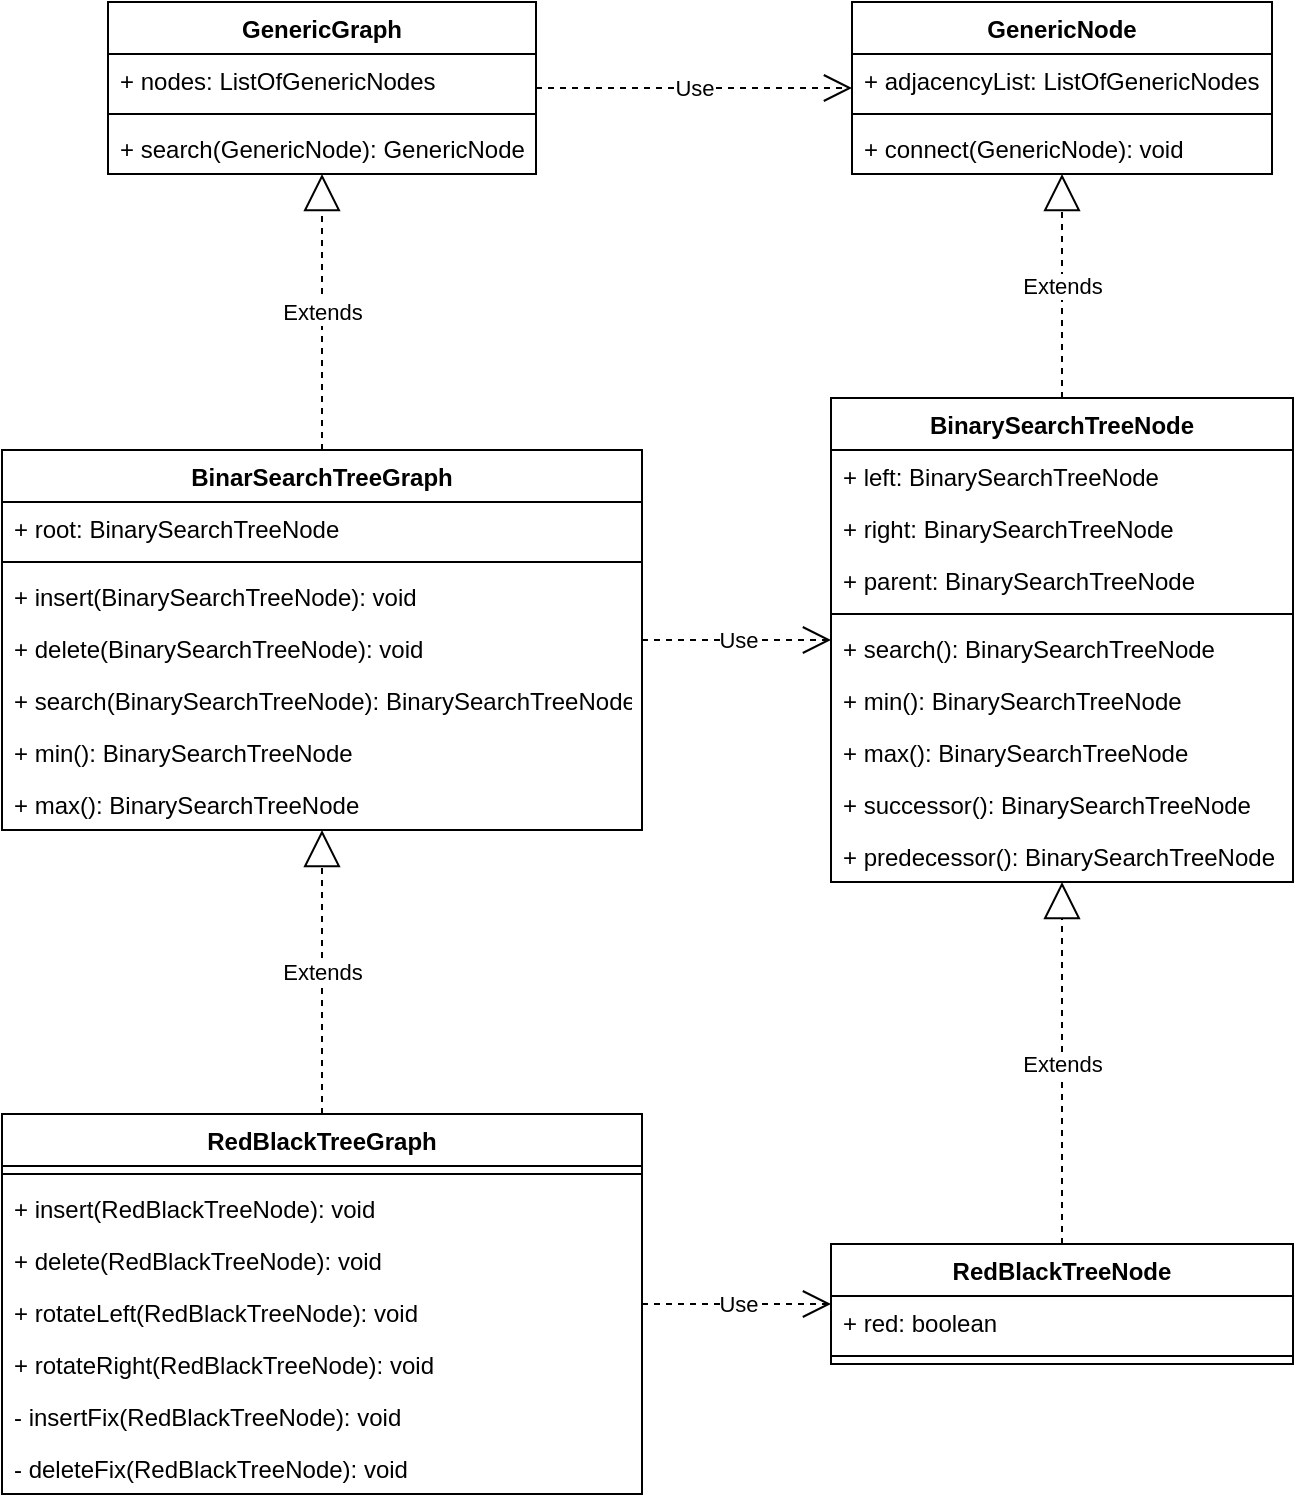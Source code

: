 <mxfile version="20.0.4" type="github">
  <diagram id="C5RBs43oDa-KdzZeNtuy" name="Page-1">
    <mxGraphModel dx="1145" dy="770" grid="1" gridSize="10" guides="1" tooltips="1" connect="1" arrows="1" fold="1" page="1" pageScale="1" pageWidth="827" pageHeight="1169" math="0" shadow="0">
      <root>
        <mxCell id="WIyWlLk6GJQsqaUBKTNV-0" />
        <mxCell id="WIyWlLk6GJQsqaUBKTNV-1" parent="WIyWlLk6GJQsqaUBKTNV-0" />
        <mxCell id="eS6HoDvDFkSvX2eC2Q-J-0" value="GenericGraph" style="swimlane;fontStyle=1;align=center;verticalAlign=top;childLayout=stackLayout;horizontal=1;startSize=26;horizontalStack=0;resizeParent=1;resizeParentMax=0;resizeLast=0;collapsible=1;marginBottom=0;" vertex="1" parent="WIyWlLk6GJQsqaUBKTNV-1">
          <mxGeometry x="144" y="40" width="214" height="86" as="geometry" />
        </mxCell>
        <mxCell id="eS6HoDvDFkSvX2eC2Q-J-1" value="+ nodes: ListOfGenericNodes" style="text;strokeColor=none;fillColor=none;align=left;verticalAlign=top;spacingLeft=4;spacingRight=4;overflow=hidden;rotatable=0;points=[[0,0.5],[1,0.5]];portConstraint=eastwest;" vertex="1" parent="eS6HoDvDFkSvX2eC2Q-J-0">
          <mxGeometry y="26" width="214" height="26" as="geometry" />
        </mxCell>
        <mxCell id="eS6HoDvDFkSvX2eC2Q-J-2" value="" style="line;strokeWidth=1;fillColor=none;align=left;verticalAlign=middle;spacingTop=-1;spacingLeft=3;spacingRight=3;rotatable=0;labelPosition=right;points=[];portConstraint=eastwest;" vertex="1" parent="eS6HoDvDFkSvX2eC2Q-J-0">
          <mxGeometry y="52" width="214" height="8" as="geometry" />
        </mxCell>
        <mxCell id="eS6HoDvDFkSvX2eC2Q-J-39" value="+ search(GenericNode): GenericNode" style="text;strokeColor=none;fillColor=none;align=left;verticalAlign=top;spacingLeft=4;spacingRight=4;overflow=hidden;rotatable=0;points=[[0,0.5],[1,0.5]];portConstraint=eastwest;" vertex="1" parent="eS6HoDvDFkSvX2eC2Q-J-0">
          <mxGeometry y="60" width="214" height="26" as="geometry" />
        </mxCell>
        <mxCell id="eS6HoDvDFkSvX2eC2Q-J-8" value="GenericNode" style="swimlane;fontStyle=1;align=center;verticalAlign=top;childLayout=stackLayout;horizontal=1;startSize=26;horizontalStack=0;resizeParent=1;resizeParentMax=0;resizeLast=0;collapsible=1;marginBottom=0;" vertex="1" parent="WIyWlLk6GJQsqaUBKTNV-1">
          <mxGeometry x="516" y="40" width="210" height="86" as="geometry" />
        </mxCell>
        <mxCell id="eS6HoDvDFkSvX2eC2Q-J-9" value="+ adjacencyList: ListOfGenericNodes" style="text;strokeColor=none;fillColor=none;align=left;verticalAlign=top;spacingLeft=4;spacingRight=4;overflow=hidden;rotatable=0;points=[[0,0.5],[1,0.5]];portConstraint=eastwest;" vertex="1" parent="eS6HoDvDFkSvX2eC2Q-J-8">
          <mxGeometry y="26" width="210" height="26" as="geometry" />
        </mxCell>
        <mxCell id="eS6HoDvDFkSvX2eC2Q-J-10" value="" style="line;strokeWidth=1;fillColor=none;align=left;verticalAlign=middle;spacingTop=-1;spacingLeft=3;spacingRight=3;rotatable=0;labelPosition=right;points=[];portConstraint=eastwest;" vertex="1" parent="eS6HoDvDFkSvX2eC2Q-J-8">
          <mxGeometry y="52" width="210" height="8" as="geometry" />
        </mxCell>
        <mxCell id="eS6HoDvDFkSvX2eC2Q-J-11" value="+ connect(GenericNode): void" style="text;strokeColor=none;fillColor=none;align=left;verticalAlign=top;spacingLeft=4;spacingRight=4;overflow=hidden;rotatable=0;points=[[0,0.5],[1,0.5]];portConstraint=eastwest;" vertex="1" parent="eS6HoDvDFkSvX2eC2Q-J-8">
          <mxGeometry y="60" width="210" height="26" as="geometry" />
        </mxCell>
        <mxCell id="eS6HoDvDFkSvX2eC2Q-J-12" value="BinarySearchTreeNode" style="swimlane;fontStyle=1;align=center;verticalAlign=top;childLayout=stackLayout;horizontal=1;startSize=26;horizontalStack=0;resizeParent=1;resizeParentMax=0;resizeLast=0;collapsible=1;marginBottom=0;" vertex="1" parent="WIyWlLk6GJQsqaUBKTNV-1">
          <mxGeometry x="505.5" y="238" width="231" height="242" as="geometry" />
        </mxCell>
        <mxCell id="eS6HoDvDFkSvX2eC2Q-J-13" value="+ left: BinarySearchTreeNode" style="text;strokeColor=none;fillColor=none;align=left;verticalAlign=top;spacingLeft=4;spacingRight=4;overflow=hidden;rotatable=0;points=[[0,0.5],[1,0.5]];portConstraint=eastwest;" vertex="1" parent="eS6HoDvDFkSvX2eC2Q-J-12">
          <mxGeometry y="26" width="231" height="26" as="geometry" />
        </mxCell>
        <mxCell id="eS6HoDvDFkSvX2eC2Q-J-16" value="+ right: BinarySearchTreeNode" style="text;strokeColor=none;fillColor=none;align=left;verticalAlign=top;spacingLeft=4;spacingRight=4;overflow=hidden;rotatable=0;points=[[0,0.5],[1,0.5]];portConstraint=eastwest;" vertex="1" parent="eS6HoDvDFkSvX2eC2Q-J-12">
          <mxGeometry y="52" width="231" height="26" as="geometry" />
        </mxCell>
        <mxCell id="eS6HoDvDFkSvX2eC2Q-J-17" value="+ parent: BinarySearchTreeNode" style="text;strokeColor=none;fillColor=none;align=left;verticalAlign=top;spacingLeft=4;spacingRight=4;overflow=hidden;rotatable=0;points=[[0,0.5],[1,0.5]];portConstraint=eastwest;" vertex="1" parent="eS6HoDvDFkSvX2eC2Q-J-12">
          <mxGeometry y="78" width="231" height="26" as="geometry" />
        </mxCell>
        <mxCell id="eS6HoDvDFkSvX2eC2Q-J-14" value="" style="line;strokeWidth=1;fillColor=none;align=left;verticalAlign=middle;spacingTop=-1;spacingLeft=3;spacingRight=3;rotatable=0;labelPosition=right;points=[];portConstraint=eastwest;" vertex="1" parent="eS6HoDvDFkSvX2eC2Q-J-12">
          <mxGeometry y="104" width="231" height="8" as="geometry" />
        </mxCell>
        <mxCell id="eS6HoDvDFkSvX2eC2Q-J-28" value="+ search(): BinarySearchTreeNode" style="text;strokeColor=none;fillColor=none;align=left;verticalAlign=top;spacingLeft=4;spacingRight=4;overflow=hidden;rotatable=0;points=[[0,0.5],[1,0.5]];portConstraint=eastwest;" vertex="1" parent="eS6HoDvDFkSvX2eC2Q-J-12">
          <mxGeometry y="112" width="231" height="26" as="geometry" />
        </mxCell>
        <mxCell id="eS6HoDvDFkSvX2eC2Q-J-31" value="+ min(): BinarySearchTreeNode" style="text;strokeColor=none;fillColor=none;align=left;verticalAlign=top;spacingLeft=4;spacingRight=4;overflow=hidden;rotatable=0;points=[[0,0.5],[1,0.5]];portConstraint=eastwest;" vertex="1" parent="eS6HoDvDFkSvX2eC2Q-J-12">
          <mxGeometry y="138" width="231" height="26" as="geometry" />
        </mxCell>
        <mxCell id="eS6HoDvDFkSvX2eC2Q-J-30" value="+ max(): BinarySearchTreeNode" style="text;strokeColor=none;fillColor=none;align=left;verticalAlign=top;spacingLeft=4;spacingRight=4;overflow=hidden;rotatable=0;points=[[0,0.5],[1,0.5]];portConstraint=eastwest;" vertex="1" parent="eS6HoDvDFkSvX2eC2Q-J-12">
          <mxGeometry y="164" width="231" height="26" as="geometry" />
        </mxCell>
        <mxCell id="eS6HoDvDFkSvX2eC2Q-J-33" value="+ successor(): BinarySearchTreeNode" style="text;strokeColor=none;fillColor=none;align=left;verticalAlign=top;spacingLeft=4;spacingRight=4;overflow=hidden;rotatable=0;points=[[0,0.5],[1,0.5]];portConstraint=eastwest;" vertex="1" parent="eS6HoDvDFkSvX2eC2Q-J-12">
          <mxGeometry y="190" width="231" height="26" as="geometry" />
        </mxCell>
        <mxCell id="eS6HoDvDFkSvX2eC2Q-J-32" value="+ predecessor(): BinarySearchTreeNode" style="text;strokeColor=none;fillColor=none;align=left;verticalAlign=top;spacingLeft=4;spacingRight=4;overflow=hidden;rotatable=0;points=[[0,0.5],[1,0.5]];portConstraint=eastwest;" vertex="1" parent="eS6HoDvDFkSvX2eC2Q-J-12">
          <mxGeometry y="216" width="231" height="26" as="geometry" />
        </mxCell>
        <mxCell id="eS6HoDvDFkSvX2eC2Q-J-18" value="BinarSearchTreeGraph" style="swimlane;fontStyle=1;align=center;verticalAlign=top;childLayout=stackLayout;horizontal=1;startSize=26;horizontalStack=0;resizeParent=1;resizeParentMax=0;resizeLast=0;collapsible=1;marginBottom=0;" vertex="1" parent="WIyWlLk6GJQsqaUBKTNV-1">
          <mxGeometry x="91" y="264" width="320" height="190" as="geometry" />
        </mxCell>
        <mxCell id="eS6HoDvDFkSvX2eC2Q-J-19" value="+ root: BinarySearchTreeNode" style="text;strokeColor=none;fillColor=none;align=left;verticalAlign=top;spacingLeft=4;spacingRight=4;overflow=hidden;rotatable=0;points=[[0,0.5],[1,0.5]];portConstraint=eastwest;" vertex="1" parent="eS6HoDvDFkSvX2eC2Q-J-18">
          <mxGeometry y="26" width="320" height="26" as="geometry" />
        </mxCell>
        <mxCell id="eS6HoDvDFkSvX2eC2Q-J-20" value="" style="line;strokeWidth=1;fillColor=none;align=left;verticalAlign=middle;spacingTop=-1;spacingLeft=3;spacingRight=3;rotatable=0;labelPosition=right;points=[];portConstraint=eastwest;" vertex="1" parent="eS6HoDvDFkSvX2eC2Q-J-18">
          <mxGeometry y="52" width="320" height="8" as="geometry" />
        </mxCell>
        <mxCell id="eS6HoDvDFkSvX2eC2Q-J-22" value="+ insert(BinarySearchTreeNode): void" style="text;strokeColor=none;fillColor=none;align=left;verticalAlign=top;spacingLeft=4;spacingRight=4;overflow=hidden;rotatable=0;points=[[0,0.5],[1,0.5]];portConstraint=eastwest;" vertex="1" parent="eS6HoDvDFkSvX2eC2Q-J-18">
          <mxGeometry y="60" width="320" height="26" as="geometry" />
        </mxCell>
        <mxCell id="eS6HoDvDFkSvX2eC2Q-J-23" value="+ delete(BinarySearchTreeNode): void" style="text;strokeColor=none;fillColor=none;align=left;verticalAlign=top;spacingLeft=4;spacingRight=4;overflow=hidden;rotatable=0;points=[[0,0.5],[1,0.5]];portConstraint=eastwest;" vertex="1" parent="eS6HoDvDFkSvX2eC2Q-J-18">
          <mxGeometry y="86" width="320" height="26" as="geometry" />
        </mxCell>
        <mxCell id="eS6HoDvDFkSvX2eC2Q-J-26" value="+ search(BinarySearchTreeNode): BinarySearchTreeNode" style="text;strokeColor=none;fillColor=none;align=left;verticalAlign=top;spacingLeft=4;spacingRight=4;overflow=hidden;rotatable=0;points=[[0,0.5],[1,0.5]];portConstraint=eastwest;" vertex="1" parent="eS6HoDvDFkSvX2eC2Q-J-18">
          <mxGeometry y="112" width="320" height="26" as="geometry" />
        </mxCell>
        <mxCell id="eS6HoDvDFkSvX2eC2Q-J-27" value="+ min(): BinarySearchTreeNode" style="text;strokeColor=none;fillColor=none;align=left;verticalAlign=top;spacingLeft=4;spacingRight=4;overflow=hidden;rotatable=0;points=[[0,0.5],[1,0.5]];portConstraint=eastwest;" vertex="1" parent="eS6HoDvDFkSvX2eC2Q-J-18">
          <mxGeometry y="138" width="320" height="26" as="geometry" />
        </mxCell>
        <mxCell id="eS6HoDvDFkSvX2eC2Q-J-25" value="+ max(): BinarySearchTreeNode" style="text;strokeColor=none;fillColor=none;align=left;verticalAlign=top;spacingLeft=4;spacingRight=4;overflow=hidden;rotatable=0;points=[[0,0.5],[1,0.5]];portConstraint=eastwest;" vertex="1" parent="eS6HoDvDFkSvX2eC2Q-J-18">
          <mxGeometry y="164" width="320" height="26" as="geometry" />
        </mxCell>
        <mxCell id="eS6HoDvDFkSvX2eC2Q-J-40" value="Extends" style="endArrow=block;endSize=16;endFill=0;html=1;rounded=0;dashed=1;" edge="1" parent="WIyWlLk6GJQsqaUBKTNV-1" source="eS6HoDvDFkSvX2eC2Q-J-12" target="eS6HoDvDFkSvX2eC2Q-J-8">
          <mxGeometry width="160" relative="1" as="geometry">
            <mxPoint x="345.5" y="660" as="sourcePoint" />
            <mxPoint x="505.5" y="660" as="targetPoint" />
          </mxGeometry>
        </mxCell>
        <mxCell id="eS6HoDvDFkSvX2eC2Q-J-41" value="Extends" style="endArrow=block;endSize=16;endFill=0;html=1;rounded=0;dashed=1;" edge="1" parent="WIyWlLk6GJQsqaUBKTNV-1" source="eS6HoDvDFkSvX2eC2Q-J-18" target="eS6HoDvDFkSvX2eC2Q-J-0">
          <mxGeometry width="160" relative="1" as="geometry">
            <mxPoint x="520" y="585" as="sourcePoint" />
            <mxPoint x="680" y="585" as="targetPoint" />
          </mxGeometry>
        </mxCell>
        <mxCell id="eS6HoDvDFkSvX2eC2Q-J-42" value="Use" style="endArrow=open;endSize=12;dashed=1;html=1;rounded=0;" edge="1" parent="WIyWlLk6GJQsqaUBKTNV-1" source="eS6HoDvDFkSvX2eC2Q-J-18" target="eS6HoDvDFkSvX2eC2Q-J-12">
          <mxGeometry width="160" relative="1" as="geometry">
            <mxPoint x="251" y="540" as="sourcePoint" />
            <mxPoint x="411" y="540" as="targetPoint" />
          </mxGeometry>
        </mxCell>
        <mxCell id="eS6HoDvDFkSvX2eC2Q-J-43" value="Use" style="endArrow=open;endSize=12;dashed=1;html=1;rounded=0;" edge="1" parent="WIyWlLk6GJQsqaUBKTNV-1" source="eS6HoDvDFkSvX2eC2Q-J-0" target="eS6HoDvDFkSvX2eC2Q-J-8">
          <mxGeometry width="160" relative="1" as="geometry">
            <mxPoint x="120" y="620" as="sourcePoint" />
            <mxPoint x="280" y="620" as="targetPoint" />
          </mxGeometry>
        </mxCell>
        <mxCell id="eS6HoDvDFkSvX2eC2Q-J-52" value="RedBlackTreeNode" style="swimlane;fontStyle=1;align=center;verticalAlign=top;childLayout=stackLayout;horizontal=1;startSize=26;horizontalStack=0;resizeParent=1;resizeParentMax=0;resizeLast=0;collapsible=1;marginBottom=0;" vertex="1" parent="WIyWlLk6GJQsqaUBKTNV-1">
          <mxGeometry x="505.5" y="661" width="231" height="60" as="geometry" />
        </mxCell>
        <mxCell id="eS6HoDvDFkSvX2eC2Q-J-73" value="+ red: boolean" style="text;strokeColor=none;fillColor=none;align=left;verticalAlign=top;spacingLeft=4;spacingRight=4;overflow=hidden;rotatable=0;points=[[0,0.5],[1,0.5]];portConstraint=eastwest;" vertex="1" parent="eS6HoDvDFkSvX2eC2Q-J-52">
          <mxGeometry y="26" width="231" height="26" as="geometry" />
        </mxCell>
        <mxCell id="eS6HoDvDFkSvX2eC2Q-J-56" value="" style="line;strokeWidth=1;fillColor=none;align=left;verticalAlign=middle;spacingTop=-1;spacingLeft=3;spacingRight=3;rotatable=0;labelPosition=right;points=[];portConstraint=eastwest;" vertex="1" parent="eS6HoDvDFkSvX2eC2Q-J-52">
          <mxGeometry y="52" width="231" height="8" as="geometry" />
        </mxCell>
        <mxCell id="eS6HoDvDFkSvX2eC2Q-J-62" value="RedBlackTreeGraph" style="swimlane;fontStyle=1;align=center;verticalAlign=top;childLayout=stackLayout;horizontal=1;startSize=26;horizontalStack=0;resizeParent=1;resizeParentMax=0;resizeLast=0;collapsible=1;marginBottom=0;" vertex="1" parent="WIyWlLk6GJQsqaUBKTNV-1">
          <mxGeometry x="91" y="596" width="320" height="190" as="geometry" />
        </mxCell>
        <mxCell id="eS6HoDvDFkSvX2eC2Q-J-64" value="" style="line;strokeWidth=1;fillColor=none;align=left;verticalAlign=middle;spacingTop=-1;spacingLeft=3;spacingRight=3;rotatable=0;labelPosition=right;points=[];portConstraint=eastwest;" vertex="1" parent="eS6HoDvDFkSvX2eC2Q-J-62">
          <mxGeometry y="26" width="320" height="8" as="geometry" />
        </mxCell>
        <mxCell id="eS6HoDvDFkSvX2eC2Q-J-65" value="+ insert(RedBlackTreeNode): void" style="text;strokeColor=none;fillColor=none;align=left;verticalAlign=top;spacingLeft=4;spacingRight=4;overflow=hidden;rotatable=0;points=[[0,0.5],[1,0.5]];portConstraint=eastwest;" vertex="1" parent="eS6HoDvDFkSvX2eC2Q-J-62">
          <mxGeometry y="34" width="320" height="26" as="geometry" />
        </mxCell>
        <mxCell id="eS6HoDvDFkSvX2eC2Q-J-66" value="+ delete(RedBlackTreeNode): void" style="text;strokeColor=none;fillColor=none;align=left;verticalAlign=top;spacingLeft=4;spacingRight=4;overflow=hidden;rotatable=0;points=[[0,0.5],[1,0.5]];portConstraint=eastwest;" vertex="1" parent="eS6HoDvDFkSvX2eC2Q-J-62">
          <mxGeometry y="60" width="320" height="26" as="geometry" />
        </mxCell>
        <mxCell id="eS6HoDvDFkSvX2eC2Q-J-75" value="+ rotateLeft(RedBlackTreeNode): void" style="text;strokeColor=none;fillColor=none;align=left;verticalAlign=top;spacingLeft=4;spacingRight=4;overflow=hidden;rotatable=0;points=[[0,0.5],[1,0.5]];portConstraint=eastwest;" vertex="1" parent="eS6HoDvDFkSvX2eC2Q-J-62">
          <mxGeometry y="86" width="320" height="26" as="geometry" />
        </mxCell>
        <mxCell id="eS6HoDvDFkSvX2eC2Q-J-76" value="+ rotateRight(RedBlackTreeNode): void" style="text;strokeColor=none;fillColor=none;align=left;verticalAlign=top;spacingLeft=4;spacingRight=4;overflow=hidden;rotatable=0;points=[[0,0.5],[1,0.5]];portConstraint=eastwest;" vertex="1" parent="eS6HoDvDFkSvX2eC2Q-J-62">
          <mxGeometry y="112" width="320" height="26" as="geometry" />
        </mxCell>
        <mxCell id="eS6HoDvDFkSvX2eC2Q-J-77" value="- insertFix(RedBlackTreeNode): void" style="text;strokeColor=none;fillColor=none;align=left;verticalAlign=top;spacingLeft=4;spacingRight=4;overflow=hidden;rotatable=0;points=[[0,0.5],[1,0.5]];portConstraint=eastwest;" vertex="1" parent="eS6HoDvDFkSvX2eC2Q-J-62">
          <mxGeometry y="138" width="320" height="26" as="geometry" />
        </mxCell>
        <mxCell id="eS6HoDvDFkSvX2eC2Q-J-78" value="- deleteFix(RedBlackTreeNode): void" style="text;strokeColor=none;fillColor=none;align=left;verticalAlign=top;spacingLeft=4;spacingRight=4;overflow=hidden;rotatable=0;points=[[0,0.5],[1,0.5]];portConstraint=eastwest;" vertex="1" parent="eS6HoDvDFkSvX2eC2Q-J-62">
          <mxGeometry y="164" width="320" height="26" as="geometry" />
        </mxCell>
        <mxCell id="eS6HoDvDFkSvX2eC2Q-J-70" value="Use" style="endArrow=open;endSize=12;dashed=1;html=1;rounded=0;" edge="1" source="eS6HoDvDFkSvX2eC2Q-J-62" target="eS6HoDvDFkSvX2eC2Q-J-52" parent="WIyWlLk6GJQsqaUBKTNV-1">
          <mxGeometry width="160" relative="1" as="geometry">
            <mxPoint x="251" y="872" as="sourcePoint" />
            <mxPoint x="411" y="872" as="targetPoint" />
          </mxGeometry>
        </mxCell>
        <mxCell id="eS6HoDvDFkSvX2eC2Q-J-71" value="Extends" style="endArrow=block;endSize=16;endFill=0;html=1;rounded=0;dashed=1;" edge="1" parent="WIyWlLk6GJQsqaUBKTNV-1" source="eS6HoDvDFkSvX2eC2Q-J-52" target="eS6HoDvDFkSvX2eC2Q-J-12">
          <mxGeometry width="160" relative="1" as="geometry">
            <mxPoint x="330" y="480" as="sourcePoint" />
            <mxPoint x="490" y="480" as="targetPoint" />
          </mxGeometry>
        </mxCell>
        <mxCell id="eS6HoDvDFkSvX2eC2Q-J-72" value="Extends" style="endArrow=block;endSize=16;endFill=0;html=1;rounded=0;dashed=1;" edge="1" parent="WIyWlLk6GJQsqaUBKTNV-1" source="eS6HoDvDFkSvX2eC2Q-J-62" target="eS6HoDvDFkSvX2eC2Q-J-18">
          <mxGeometry width="160" relative="1" as="geometry">
            <mxPoint x="330" y="480" as="sourcePoint" />
            <mxPoint x="490" y="480" as="targetPoint" />
          </mxGeometry>
        </mxCell>
      </root>
    </mxGraphModel>
  </diagram>
</mxfile>
